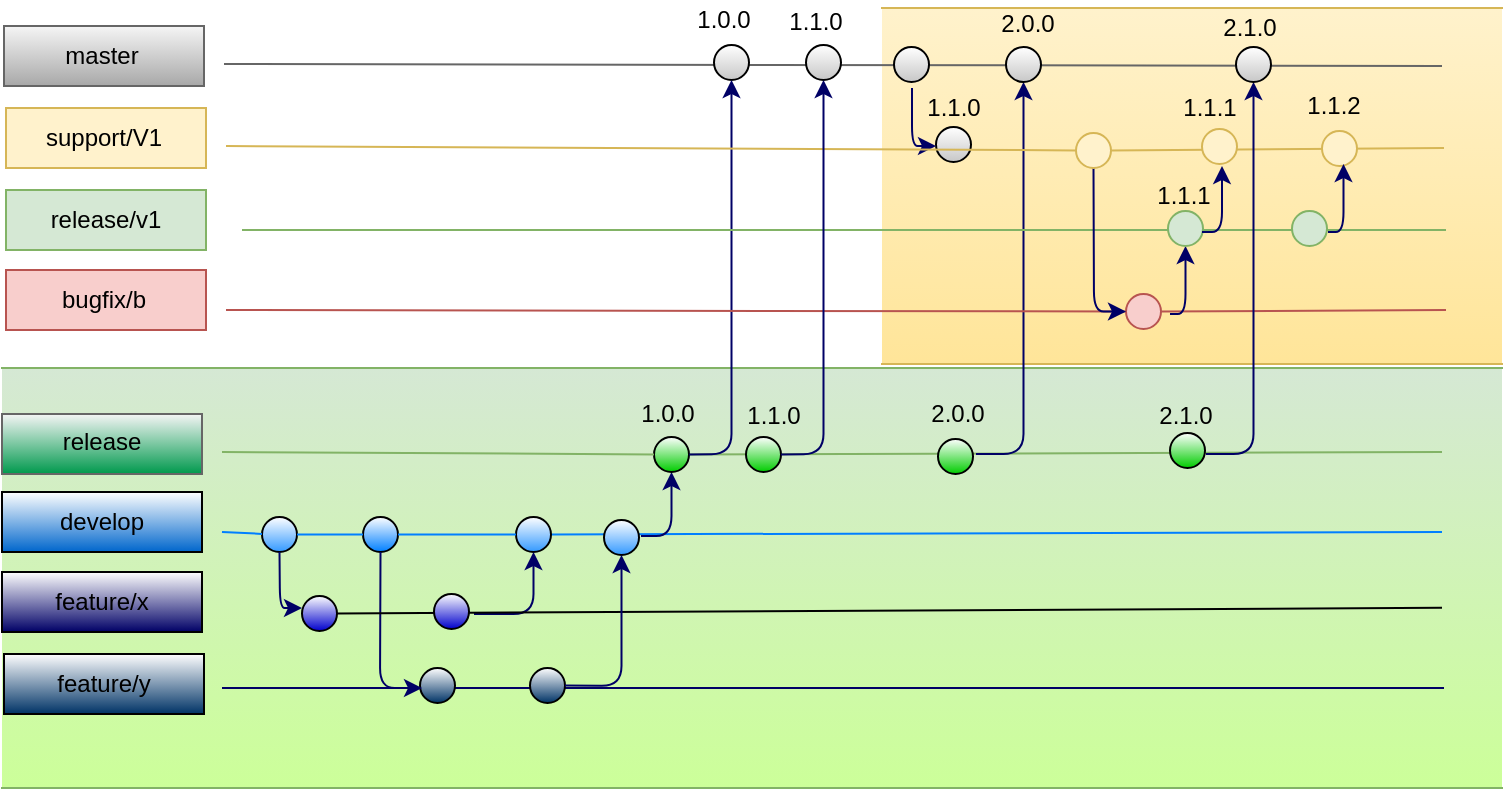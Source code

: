 <mxfile version="12.8.8" type="github">
  <diagram id="7X1BECR9ZzV7m8dXaOoN" name="Page-1">
    <mxGraphModel dx="944" dy="555" grid="1" gridSize="10" guides="1" tooltips="1" connect="1" arrows="1" fold="1" page="1" pageScale="1" pageWidth="827" pageHeight="1169" math="0" shadow="0">
      <root>
        <mxCell id="0" />
        <mxCell id="1" parent="0" />
        <mxCell id="vg6nrwap1aa7qGH-DQrM-14" value="" style="shape=partialRectangle;whiteSpace=wrap;html=1;left=0;right=0;fillColor=#fff2cc;strokeColor=#d6b656;gradientColor=#FFE599;" vertex="1" parent="1">
          <mxGeometry x="460" y="90" width="310" height="178" as="geometry" />
        </mxCell>
        <mxCell id="vg6nrwap1aa7qGH-DQrM-1" value="" style="shape=partialRectangle;whiteSpace=wrap;html=1;left=0;right=0;fillColor=#d5e8d4;strokeColor=#82b366;gradientColor=#CCFF99;" vertex="1" parent="1">
          <mxGeometry x="20" y="270" width="750" height="210" as="geometry" />
        </mxCell>
        <mxCell id="9ZFUQ1CrxA7jaHmztUz1-2" value="" style="endArrow=none;html=1;fillColor=#d5e8d4;strokeColor=#82b366;" parent="1" source="9ZFUQ1CrxA7jaHmztUz1-41" edge="1">
          <mxGeometry width="50" height="50" relative="1" as="geometry">
            <mxPoint x="130" y="312" as="sourcePoint" />
            <mxPoint x="740" y="312" as="targetPoint" />
          </mxGeometry>
        </mxCell>
        <mxCell id="9ZFUQ1CrxA7jaHmztUz1-3" value="" style="endArrow=none;html=1;strokeColor=#007FFF;" parent="1" source="9ZFUQ1CrxA7jaHmztUz1-34" edge="1">
          <mxGeometry width="50" height="50" relative="1" as="geometry">
            <mxPoint x="130" y="352" as="sourcePoint" />
            <mxPoint x="740" y="352" as="targetPoint" />
          </mxGeometry>
        </mxCell>
        <mxCell id="9ZFUQ1CrxA7jaHmztUz1-6" value="" style="rounded=0;whiteSpace=wrap;html=1;fillColor=#f5f5f5;strokeColor=#666666;fontColor=#333333;gradientColor=#00994D;" parent="1" vertex="1">
          <mxGeometry x="20" y="293" width="100" height="30" as="geometry" />
        </mxCell>
        <mxCell id="9ZFUQ1CrxA7jaHmztUz1-7" value="" style="rounded=0;whiteSpace=wrap;html=1;gradientColor=#0066CC;" parent="1" vertex="1">
          <mxGeometry x="20" y="332" width="100" height="30" as="geometry" />
        </mxCell>
        <mxCell id="9ZFUQ1CrxA7jaHmztUz1-8" value="" style="rounded=0;whiteSpace=wrap;html=1;gradientColor=#000066;" parent="1" vertex="1">
          <mxGeometry x="20" y="372" width="100" height="30" as="geometry" />
        </mxCell>
        <mxCell id="9ZFUQ1CrxA7jaHmztUz1-9" value="release" style="text;html=1;strokeColor=none;fillColor=none;align=center;verticalAlign=middle;whiteSpace=wrap;rounded=0;" parent="1" vertex="1">
          <mxGeometry x="50" y="297" width="40" height="20" as="geometry" />
        </mxCell>
        <mxCell id="9ZFUQ1CrxA7jaHmztUz1-10" value="develop" style="text;html=1;strokeColor=none;fillColor=none;align=center;verticalAlign=middle;whiteSpace=wrap;rounded=0;" parent="1" vertex="1">
          <mxGeometry x="50" y="337" width="40" height="20" as="geometry" />
        </mxCell>
        <mxCell id="9ZFUQ1CrxA7jaHmztUz1-11" value="feature/x" style="text;html=1;strokeColor=none;fillColor=none;align=center;verticalAlign=middle;whiteSpace=wrap;rounded=0;" parent="1" vertex="1">
          <mxGeometry x="50" y="377" width="40" height="20" as="geometry" />
        </mxCell>
        <mxCell id="9ZFUQ1CrxA7jaHmztUz1-12" value="" style="endArrow=none;html=1;strokeColor=#000066;" parent="1" edge="1">
          <mxGeometry width="50" height="50" relative="1" as="geometry">
            <mxPoint x="130" y="430" as="sourcePoint" />
            <mxPoint x="741" y="430" as="targetPoint" />
            <Array as="points">
              <mxPoint x="340" y="430" />
            </Array>
          </mxGeometry>
        </mxCell>
        <mxCell id="9ZFUQ1CrxA7jaHmztUz1-13" value="" style="rounded=0;whiteSpace=wrap;html=1;gradientColor=#003366;" parent="1" vertex="1">
          <mxGeometry x="21" y="413" width="100" height="30" as="geometry" />
        </mxCell>
        <mxCell id="9ZFUQ1CrxA7jaHmztUz1-14" value="feature/y" style="text;html=1;strokeColor=none;fillColor=none;align=center;verticalAlign=middle;whiteSpace=wrap;rounded=0;" parent="1" vertex="1">
          <mxGeometry x="51" y="418" width="40" height="20" as="geometry" />
        </mxCell>
        <mxCell id="9ZFUQ1CrxA7jaHmztUz1-16" value="" style="ellipse;whiteSpace=wrap;html=1;aspect=fixed;gradientColor=#3399FF;" parent="1" vertex="1">
          <mxGeometry x="150" y="344.5" width="17.5" height="17.5" as="geometry" />
        </mxCell>
        <mxCell id="9ZFUQ1CrxA7jaHmztUz1-17" value="" style="endArrow=none;html=1;strokeColor=#007FFF;" parent="1" target="9ZFUQ1CrxA7jaHmztUz1-16" edge="1">
          <mxGeometry width="50" height="50" relative="1" as="geometry">
            <mxPoint x="130" y="352" as="sourcePoint" />
            <mxPoint x="740" y="352" as="targetPoint" />
          </mxGeometry>
        </mxCell>
        <mxCell id="9ZFUQ1CrxA7jaHmztUz1-18" value="" style="ellipse;whiteSpace=wrap;html=1;aspect=fixed;gradientColor=#0000CC;" parent="1" vertex="1">
          <mxGeometry x="170" y="384" width="17.5" height="17.5" as="geometry" />
        </mxCell>
        <mxCell id="9ZFUQ1CrxA7jaHmztUz1-20" value="" style="ellipse;whiteSpace=wrap;html=1;aspect=fixed;gradientColor=#003366;" parent="1" vertex="1">
          <mxGeometry x="229" y="420" width="17.5" height="17.5" as="geometry" />
        </mxCell>
        <mxCell id="9ZFUQ1CrxA7jaHmztUz1-22" value="" style="ellipse;whiteSpace=wrap;html=1;aspect=fixed;gradientColor=#007FFF;" parent="1" vertex="1">
          <mxGeometry x="200.5" y="344.5" width="17.5" height="17.5" as="geometry" />
        </mxCell>
        <mxCell id="9ZFUQ1CrxA7jaHmztUz1-23" value="" style="endArrow=none;html=1;strokeColor=#007FFF;" parent="1" source="9ZFUQ1CrxA7jaHmztUz1-16" target="9ZFUQ1CrxA7jaHmztUz1-22" edge="1">
          <mxGeometry width="50" height="50" relative="1" as="geometry">
            <mxPoint x="197.5" y="323.234" as="sourcePoint" />
            <mxPoint x="740" y="322" as="targetPoint" />
          </mxGeometry>
        </mxCell>
        <mxCell id="9ZFUQ1CrxA7jaHmztUz1-28" value="" style="edgeStyle=elbowEdgeStyle;elbow=horizontal;endArrow=classic;html=1;strokeColor=#000066;exitX=0.5;exitY=1;exitDx=0;exitDy=0;" parent="1" source="9ZFUQ1CrxA7jaHmztUz1-16" edge="1">
          <mxGeometry width="50" height="50" relative="1" as="geometry">
            <mxPoint x="187.5" y="322" as="sourcePoint" />
            <mxPoint x="170" y="390" as="targetPoint" />
            <Array as="points">
              <mxPoint x="159" y="400" />
              <mxPoint x="159" y="390" />
            </Array>
          </mxGeometry>
        </mxCell>
        <mxCell id="9ZFUQ1CrxA7jaHmztUz1-32" value="" style="edgeStyle=elbowEdgeStyle;elbow=horizontal;endArrow=classic;html=1;strokeColor=#000066;exitX=0.5;exitY=1;exitDx=0;exitDy=0;" parent="1" source="9ZFUQ1CrxA7jaHmztUz1-22" edge="1">
          <mxGeometry width="50" height="50" relative="1" as="geometry">
            <mxPoint x="251.25" y="339" as="sourcePoint" />
            <mxPoint x="230" y="430" as="targetPoint" />
            <Array as="points">
              <mxPoint x="209" y="430" />
            </Array>
          </mxGeometry>
        </mxCell>
        <mxCell id="9ZFUQ1CrxA7jaHmztUz1-33" value="" style="ellipse;whiteSpace=wrap;html=1;aspect=fixed;gradientColor=#003366;" parent="1" vertex="1">
          <mxGeometry x="284" y="420" width="17.5" height="17.5" as="geometry" />
        </mxCell>
        <mxCell id="9ZFUQ1CrxA7jaHmztUz1-34" value="" style="ellipse;whiteSpace=wrap;html=1;aspect=fixed;gradientColor=#3399FF;" parent="1" vertex="1">
          <mxGeometry x="277" y="344.5" width="17.5" height="17.5" as="geometry" />
        </mxCell>
        <mxCell id="9ZFUQ1CrxA7jaHmztUz1-35" value="" style="endArrow=none;html=1;strokeColor=#007FFF;" parent="1" source="9ZFUQ1CrxA7jaHmztUz1-22" target="9ZFUQ1CrxA7jaHmztUz1-34" edge="1">
          <mxGeometry width="50" height="50" relative="1" as="geometry">
            <mxPoint x="260.0" y="323.232" as="sourcePoint" />
            <mxPoint x="740" y="322" as="targetPoint" />
          </mxGeometry>
        </mxCell>
        <mxCell id="9ZFUQ1CrxA7jaHmztUz1-37" value="" style="edgeStyle=elbowEdgeStyle;elbow=vertical;endArrow=classic;html=1;strokeColor=#000066;entryX=0.5;entryY=1;entryDx=0;entryDy=0;" parent="1" edge="1" target="9ZFUQ1CrxA7jaHmztUz1-34">
          <mxGeometry width="50" height="50" relative="1" as="geometry">
            <mxPoint x="256" y="393" as="sourcePoint" />
            <mxPoint x="306" y="360" as="targetPoint" />
            <Array as="points">
              <mxPoint x="306" y="393" />
            </Array>
          </mxGeometry>
        </mxCell>
        <mxCell id="9ZFUQ1CrxA7jaHmztUz1-38" value="" style="ellipse;whiteSpace=wrap;html=1;aspect=fixed;gradientColor=#3399FF;" parent="1" vertex="1">
          <mxGeometry x="321" y="346" width="17.5" height="17.5" as="geometry" />
        </mxCell>
        <mxCell id="9ZFUQ1CrxA7jaHmztUz1-42" value="" style="edgeStyle=elbowEdgeStyle;elbow=vertical;endArrow=classic;html=1;strokeColor=#000066;entryX=0.5;entryY=1;entryDx=0;entryDy=0;" parent="1" edge="1" target="9ZFUQ1CrxA7jaHmztUz1-41">
          <mxGeometry width="50" height="50" relative="1" as="geometry">
            <mxPoint x="339.5" y="354" as="sourcePoint" />
            <mxPoint x="389.5" y="321" as="targetPoint" />
            <Array as="points">
              <mxPoint x="389.5" y="354" />
            </Array>
          </mxGeometry>
        </mxCell>
        <mxCell id="9ZFUQ1CrxA7jaHmztUz1-41" value="" style="ellipse;whiteSpace=wrap;html=1;aspect=fixed;gradientColor=#00CC00;" parent="1" vertex="1">
          <mxGeometry x="346" y="304.5" width="17.5" height="17.5" as="geometry" />
        </mxCell>
        <mxCell id="9ZFUQ1CrxA7jaHmztUz1-43" value="" style="endArrow=none;html=1;fillColor=#d5e8d4;strokeColor=#82b366;" parent="1" target="9ZFUQ1CrxA7jaHmztUz1-41" edge="1">
          <mxGeometry width="50" height="50" relative="1" as="geometry">
            <mxPoint x="130" y="312" as="sourcePoint" />
            <mxPoint x="740" y="312" as="targetPoint" />
          </mxGeometry>
        </mxCell>
        <mxCell id="M0Mpdi-mKDBLYwmACuWR-1" value="" style="rounded=0;whiteSpace=wrap;html=1;fillColor=#f5f5f5;strokeColor=#666666;fontColor=#333333;gradientColor=#A8A8A8;" parent="1" vertex="1">
          <mxGeometry x="21" y="99" width="100" height="30" as="geometry" />
        </mxCell>
        <mxCell id="M0Mpdi-mKDBLYwmACuWR-2" value="" style="endArrow=none;html=1;fillColor=#f5f5f5;strokeColor=#666666;" parent="1" edge="1">
          <mxGeometry width="50" height="50" relative="1" as="geometry">
            <mxPoint x="131" y="118" as="sourcePoint" />
            <mxPoint x="740" y="119" as="targetPoint" />
          </mxGeometry>
        </mxCell>
        <mxCell id="M0Mpdi-mKDBLYwmACuWR-3" value="" style="ellipse;whiteSpace=wrap;html=1;aspect=fixed;gradientColor=#C7C7C7;" parent="1" vertex="1">
          <mxGeometry x="376" y="108.5" width="17.5" height="17.5" as="geometry" />
        </mxCell>
        <mxCell id="M0Mpdi-mKDBLYwmACuWR-4" value="" style="edgeStyle=elbowEdgeStyle;elbow=vertical;endArrow=classic;html=1;strokeColor=#000066;entryX=0.5;entryY=1;entryDx=0;entryDy=0;exitX=1;exitY=0.5;exitDx=0;exitDy=0;" parent="1" edge="1" source="9ZFUQ1CrxA7jaHmztUz1-41">
          <mxGeometry width="50" height="50" relative="1" as="geometry">
            <mxPoint x="380" y="310" as="sourcePoint" />
            <mxPoint x="384.75" y="126" as="targetPoint" />
            <Array as="points">
              <mxPoint x="385" y="313" />
            </Array>
          </mxGeometry>
        </mxCell>
        <mxCell id="M0Mpdi-mKDBLYwmACuWR-6" value="master" style="text;html=1;strokeColor=none;fillColor=none;align=center;verticalAlign=middle;whiteSpace=wrap;rounded=0;" parent="1" vertex="1">
          <mxGeometry x="50" y="104" width="40" height="20" as="geometry" />
        </mxCell>
        <mxCell id="FS6TIJtpVs7ixiQyFC9U-1" value="1.0.0" style="text;html=1;strokeColor=none;fillColor=none;align=center;verticalAlign=middle;whiteSpace=wrap;rounded=0;" parent="1" vertex="1">
          <mxGeometry x="332.75" y="283" width="40" height="20" as="geometry" />
        </mxCell>
        <mxCell id="FS6TIJtpVs7ixiQyFC9U-2" value="" style="rounded=0;whiteSpace=wrap;html=1;fillColor=#fff2cc;strokeColor=#d6b656;" parent="1" vertex="1">
          <mxGeometry x="22" y="140" width="100" height="30" as="geometry" />
        </mxCell>
        <mxCell id="FS6TIJtpVs7ixiQyFC9U-3" value="" style="endArrow=none;html=1;fillColor=#fff2cc;strokeColor=#d6b656;" parent="1" source="FS6TIJtpVs7ixiQyFC9U-21" edge="1">
          <mxGeometry width="50" height="50" relative="1" as="geometry">
            <mxPoint x="132" y="159" as="sourcePoint" />
            <mxPoint x="741" y="160" as="targetPoint" />
          </mxGeometry>
        </mxCell>
        <mxCell id="FS6TIJtpVs7ixiQyFC9U-4" value="" style="ellipse;whiteSpace=wrap;html=1;aspect=fixed;gradientColor=#C7C7C7;" parent="1" vertex="1">
          <mxGeometry x="487" y="149.5" width="17.5" height="17.5" as="geometry" />
        </mxCell>
        <mxCell id="FS6TIJtpVs7ixiQyFC9U-5" value="1.1.0" style="text;html=1;strokeColor=none;fillColor=none;align=center;verticalAlign=middle;whiteSpace=wrap;rounded=0;" parent="1" vertex="1">
          <mxGeometry x="476" y="130" width="40" height="20" as="geometry" />
        </mxCell>
        <mxCell id="FS6TIJtpVs7ixiQyFC9U-6" value="support/V1" style="text;html=1;strokeColor=none;fillColor=none;align=center;verticalAlign=middle;whiteSpace=wrap;rounded=0;" parent="1" vertex="1">
          <mxGeometry x="51" y="145" width="40" height="20" as="geometry" />
        </mxCell>
        <mxCell id="FS6TIJtpVs7ixiQyFC9U-8" value="" style="ellipse;whiteSpace=wrap;html=1;aspect=fixed;gradientColor=#00CC00;" parent="1" vertex="1">
          <mxGeometry x="488" y="305.5" width="17.5" height="17.5" as="geometry" />
        </mxCell>
        <mxCell id="FS6TIJtpVs7ixiQyFC9U-9" value="2.0.0" style="text;html=1;strokeColor=none;fillColor=none;align=center;verticalAlign=middle;whiteSpace=wrap;rounded=0;" parent="1" vertex="1">
          <mxGeometry x="477.75" y="283" width="40" height="20" as="geometry" />
        </mxCell>
        <mxCell id="FS6TIJtpVs7ixiQyFC9U-10" value="" style="ellipse;whiteSpace=wrap;html=1;aspect=fixed;gradientColor=#C7C7C7;" parent="1" vertex="1">
          <mxGeometry x="466" y="109.5" width="17.5" height="17.5" as="geometry" />
        </mxCell>
        <mxCell id="FS6TIJtpVs7ixiQyFC9U-11" value="" style="edgeStyle=elbowEdgeStyle;elbow=horizontal;endArrow=classic;html=1;strokeColor=#000066;" parent="1" edge="1">
          <mxGeometry width="50" height="50" relative="1" as="geometry">
            <mxPoint x="475" y="130" as="sourcePoint" />
            <mxPoint x="487" y="159" as="targetPoint" />
            <Array as="points">
              <mxPoint x="475" y="159" />
            </Array>
          </mxGeometry>
        </mxCell>
        <mxCell id="FS6TIJtpVs7ixiQyFC9U-12" value="" style="edgeStyle=elbowEdgeStyle;elbow=vertical;endArrow=classic;html=1;strokeColor=#000066;entryX=0.5;entryY=1;entryDx=0;entryDy=0;" parent="1" edge="1" target="FS6TIJtpVs7ixiQyFC9U-13">
          <mxGeometry width="50" height="50" relative="1" as="geometry">
            <mxPoint x="507" y="313" as="sourcePoint" />
            <mxPoint x="537.25" y="159" as="targetPoint" />
            <Array as="points">
              <mxPoint x="537" y="313" />
            </Array>
          </mxGeometry>
        </mxCell>
        <mxCell id="FS6TIJtpVs7ixiQyFC9U-13" value="" style="ellipse;whiteSpace=wrap;html=1;aspect=fixed;gradientColor=#C7C7C7;" parent="1" vertex="1">
          <mxGeometry x="522" y="109.5" width="17.5" height="17.5" as="geometry" />
        </mxCell>
        <mxCell id="FS6TIJtpVs7ixiQyFC9U-14" value="2.0.0" style="text;html=1;strokeColor=none;fillColor=none;align=center;verticalAlign=middle;whiteSpace=wrap;rounded=0;" parent="1" vertex="1">
          <mxGeometry x="513" y="88" width="40" height="20" as="geometry" />
        </mxCell>
        <mxCell id="FS6TIJtpVs7ixiQyFC9U-15" value="" style="endArrow=none;html=1;strokeColor=#82b366;fillColor=#d5e8d4;" parent="1" edge="1">
          <mxGeometry width="50" height="50" relative="1" as="geometry">
            <mxPoint x="140" y="201" as="sourcePoint" />
            <mxPoint x="742" y="201" as="targetPoint" />
          </mxGeometry>
        </mxCell>
        <mxCell id="FS6TIJtpVs7ixiQyFC9U-16" value="" style="endArrow=none;html=1;strokeColor=#b85450;fillColor=#f8cecc;" parent="1" source="FS6TIJtpVs7ixiQyFC9U-23" edge="1">
          <mxGeometry width="50" height="50" relative="1" as="geometry">
            <mxPoint x="132" y="241" as="sourcePoint" />
            <mxPoint x="742" y="241" as="targetPoint" />
          </mxGeometry>
        </mxCell>
        <mxCell id="FS6TIJtpVs7ixiQyFC9U-17" value="" style="rounded=0;whiteSpace=wrap;html=1;fillColor=#d5e8d4;strokeColor=#82b366;" parent="1" vertex="1">
          <mxGeometry x="22" y="181" width="100" height="30" as="geometry" />
        </mxCell>
        <mxCell id="FS6TIJtpVs7ixiQyFC9U-18" value="" style="rounded=0;whiteSpace=wrap;html=1;fillColor=#f8cecc;strokeColor=#b85450;" parent="1" vertex="1">
          <mxGeometry x="22" y="221" width="100" height="30" as="geometry" />
        </mxCell>
        <mxCell id="FS6TIJtpVs7ixiQyFC9U-19" value="release/v1" style="text;html=1;strokeColor=none;fillColor=none;align=center;verticalAlign=middle;whiteSpace=wrap;rounded=0;" parent="1" vertex="1">
          <mxGeometry x="52" y="186" width="40" height="20" as="geometry" />
        </mxCell>
        <mxCell id="FS6TIJtpVs7ixiQyFC9U-20" value="bugfix/b" style="text;html=1;strokeColor=none;fillColor=none;align=center;verticalAlign=middle;whiteSpace=wrap;rounded=0;" parent="1" vertex="1">
          <mxGeometry x="51" y="226" width="40" height="20" as="geometry" />
        </mxCell>
        <mxCell id="FS6TIJtpVs7ixiQyFC9U-23" value="" style="ellipse;whiteSpace=wrap;html=1;aspect=fixed;fillColor=#f8cecc;strokeColor=#b85450;" parent="1" vertex="1">
          <mxGeometry x="582" y="233" width="17.5" height="17.5" as="geometry" />
        </mxCell>
        <mxCell id="FS6TIJtpVs7ixiQyFC9U-24" value="" style="endArrow=none;html=1;strokeColor=#b85450;fillColor=#f8cecc;" parent="1" target="FS6TIJtpVs7ixiQyFC9U-23" edge="1">
          <mxGeometry width="50" height="50" relative="1" as="geometry">
            <mxPoint x="132" y="241" as="sourcePoint" />
            <mxPoint x="742" y="241" as="targetPoint" />
          </mxGeometry>
        </mxCell>
        <mxCell id="FS6TIJtpVs7ixiQyFC9U-27" value="" style="edgeStyle=elbowEdgeStyle;elbow=horizontal;endArrow=classic;html=1;strokeColor=#000066;exitX=0.5;exitY=1;exitDx=0;exitDy=0;entryX=0;entryY=0.5;entryDx=0;entryDy=0;" parent="1" source="FS6TIJtpVs7ixiQyFC9U-21" edge="1" target="FS6TIJtpVs7ixiQyFC9U-23">
          <mxGeometry width="50" height="50" relative="1" as="geometry">
            <mxPoint x="650.5" y="201" as="sourcePoint" />
            <mxPoint x="671" y="241" as="targetPoint" />
            <Array as="points">
              <mxPoint x="566" y="220" />
            </Array>
          </mxGeometry>
        </mxCell>
        <mxCell id="FS6TIJtpVs7ixiQyFC9U-31" value="" style="edgeStyle=elbowEdgeStyle;elbow=vertical;endArrow=classic;html=1;strokeColor=#000066;entryX=0.5;entryY=1;entryDx=0;entryDy=0;" parent="1" edge="1" target="FS6TIJtpVs7ixiQyFC9U-37">
          <mxGeometry width="50" height="50" relative="1" as="geometry">
            <mxPoint x="604" y="243" as="sourcePoint" />
            <mxPoint x="619" y="200" as="targetPoint" />
            <Array as="points">
              <mxPoint x="647.5" y="243" />
            </Array>
          </mxGeometry>
        </mxCell>
        <mxCell id="FS6TIJtpVs7ixiQyFC9U-21" value="" style="ellipse;whiteSpace=wrap;html=1;aspect=fixed;fillColor=#fff2cc;strokeColor=#d6b656;" parent="1" vertex="1">
          <mxGeometry x="557" y="152.5" width="17.5" height="17.5" as="geometry" />
        </mxCell>
        <mxCell id="FS6TIJtpVs7ixiQyFC9U-36" value="" style="endArrow=none;html=1;fillColor=#fff2cc;strokeColor=#d6b656;" parent="1" target="FS6TIJtpVs7ixiQyFC9U-21" edge="1">
          <mxGeometry width="50" height="50" relative="1" as="geometry">
            <mxPoint x="132" y="159" as="sourcePoint" />
            <mxPoint x="741" y="160" as="targetPoint" />
          </mxGeometry>
        </mxCell>
        <mxCell id="FS6TIJtpVs7ixiQyFC9U-37" value="" style="ellipse;whiteSpace=wrap;html=1;aspect=fixed;fillColor=#d5e8d4;strokeColor=#82b366;" parent="1" vertex="1">
          <mxGeometry x="603" y="191.5" width="17.5" height="17.5" as="geometry" />
        </mxCell>
        <mxCell id="FS6TIJtpVs7ixiQyFC9U-38" value="" style="edgeStyle=elbowEdgeStyle;elbow=vertical;endArrow=classic;html=1;strokeColor=#000066;" parent="1" edge="1">
          <mxGeometry width="50" height="50" relative="1" as="geometry">
            <mxPoint x="620" y="202" as="sourcePoint" />
            <mxPoint x="630" y="169" as="targetPoint" />
            <Array as="points">
              <mxPoint x="663.5" y="202" />
            </Array>
          </mxGeometry>
        </mxCell>
        <mxCell id="FS6TIJtpVs7ixiQyFC9U-39" value="" style="ellipse;whiteSpace=wrap;html=1;aspect=fixed;fillColor=#fff2cc;strokeColor=#d6b656;" parent="1" vertex="1">
          <mxGeometry x="620" y="150.5" width="17.5" height="17.5" as="geometry" />
        </mxCell>
        <mxCell id="FS6TIJtpVs7ixiQyFC9U-40" value="1.1.1" style="text;html=1;strokeColor=none;fillColor=none;align=center;verticalAlign=middle;whiteSpace=wrap;rounded=0;" parent="1" vertex="1">
          <mxGeometry x="604" y="130" width="40" height="20" as="geometry" />
        </mxCell>
        <mxCell id="vg6nrwap1aa7qGH-DQrM-5" value="" style="endArrow=none;html=1;entryX=0.96;entryY=0.571;entryDx=0;entryDy=0;entryPerimeter=0;exitX=1;exitY=0.5;exitDx=0;exitDy=0;" edge="1" parent="1" source="9ZFUQ1CrxA7jaHmztUz1-18" target="vg6nrwap1aa7qGH-DQrM-1">
          <mxGeometry width="50" height="50" relative="1" as="geometry">
            <mxPoint x="390" y="310" as="sourcePoint" />
            <mxPoint x="440" y="260" as="targetPoint" />
          </mxGeometry>
        </mxCell>
        <mxCell id="9ZFUQ1CrxA7jaHmztUz1-29" value="" style="ellipse;whiteSpace=wrap;html=1;aspect=fixed;gradientColor=#0000CC;" parent="1" vertex="1">
          <mxGeometry x="236" y="383" width="17.5" height="17.5" as="geometry" />
        </mxCell>
        <mxCell id="vg6nrwap1aa7qGH-DQrM-7" value="" style="edgeStyle=elbowEdgeStyle;elbow=vertical;endArrow=classic;html=1;strokeColor=#000066;entryX=0.5;entryY=1;entryDx=0;entryDy=0;exitX=1;exitY=0.5;exitDx=0;exitDy=0;" edge="1" parent="1" source="9ZFUQ1CrxA7jaHmztUz1-33" target="9ZFUQ1CrxA7jaHmztUz1-38">
          <mxGeometry width="50" height="50" relative="1" as="geometry">
            <mxPoint x="310" y="430" as="sourcePoint" />
            <mxPoint x="336.937" y="361.937" as="targetPoint" />
            <Array as="points">
              <mxPoint x="330" y="429" />
            </Array>
          </mxGeometry>
        </mxCell>
        <mxCell id="vg6nrwap1aa7qGH-DQrM-8" value="1.0.0" style="text;html=1;strokeColor=none;fillColor=none;align=center;verticalAlign=middle;whiteSpace=wrap;rounded=0;" vertex="1" parent="1">
          <mxGeometry x="360.75" y="86" width="40" height="20" as="geometry" />
        </mxCell>
        <mxCell id="vg6nrwap1aa7qGH-DQrM-9" value="" style="ellipse;whiteSpace=wrap;html=1;aspect=fixed;gradientColor=#00CC00;" vertex="1" parent="1">
          <mxGeometry x="392" y="304.5" width="17.5" height="17.5" as="geometry" />
        </mxCell>
        <mxCell id="vg6nrwap1aa7qGH-DQrM-10" value="" style="ellipse;whiteSpace=wrap;html=1;aspect=fixed;gradientColor=#C7C7C7;" vertex="1" parent="1">
          <mxGeometry x="422" y="108.5" width="17.5" height="17.5" as="geometry" />
        </mxCell>
        <mxCell id="vg6nrwap1aa7qGH-DQrM-11" value="" style="edgeStyle=elbowEdgeStyle;elbow=vertical;endArrow=classic;html=1;strokeColor=#000066;entryX=0.5;entryY=1;entryDx=0;entryDy=0;exitX=1;exitY=0.5;exitDx=0;exitDy=0;" edge="1" parent="1" source="vg6nrwap1aa7qGH-DQrM-9">
          <mxGeometry width="50" height="50" relative="1" as="geometry">
            <mxPoint x="426" y="310" as="sourcePoint" />
            <mxPoint x="430.75" y="126" as="targetPoint" />
            <Array as="points">
              <mxPoint x="431" y="313" />
            </Array>
          </mxGeometry>
        </mxCell>
        <mxCell id="vg6nrwap1aa7qGH-DQrM-12" value="1.1.0" style="text;html=1;strokeColor=none;fillColor=none;align=center;verticalAlign=middle;whiteSpace=wrap;rounded=0;" vertex="1" parent="1">
          <mxGeometry x="385.75" y="284" width="40" height="20" as="geometry" />
        </mxCell>
        <mxCell id="vg6nrwap1aa7qGH-DQrM-13" value="1.1.0" style="text;html=1;strokeColor=none;fillColor=none;align=center;verticalAlign=middle;whiteSpace=wrap;rounded=0;" vertex="1" parent="1">
          <mxGeometry x="406.75" y="87" width="40" height="20" as="geometry" />
        </mxCell>
        <mxCell id="vg6nrwap1aa7qGH-DQrM-15" value="" style="ellipse;whiteSpace=wrap;html=1;aspect=fixed;gradientColor=#00CC00;" vertex="1" parent="1">
          <mxGeometry x="604" y="302.5" width="17.5" height="17.5" as="geometry" />
        </mxCell>
        <mxCell id="vg6nrwap1aa7qGH-DQrM-16" value="" style="edgeStyle=elbowEdgeStyle;elbow=vertical;endArrow=classic;html=1;strokeColor=#000066;entryX=0.5;entryY=1;entryDx=0;entryDy=0;" edge="1" parent="1" target="vg6nrwap1aa7qGH-DQrM-17">
          <mxGeometry width="50" height="50" relative="1" as="geometry">
            <mxPoint x="622" y="313" as="sourcePoint" />
            <mxPoint x="652.25" y="159" as="targetPoint" />
            <Array as="points">
              <mxPoint x="652" y="313" />
            </Array>
          </mxGeometry>
        </mxCell>
        <mxCell id="vg6nrwap1aa7qGH-DQrM-17" value="" style="ellipse;whiteSpace=wrap;html=1;aspect=fixed;gradientColor=#C7C7C7;" vertex="1" parent="1">
          <mxGeometry x="637" y="109.5" width="17.5" height="17.5" as="geometry" />
        </mxCell>
        <mxCell id="vg6nrwap1aa7qGH-DQrM-18" value="2.1.0" style="text;html=1;strokeColor=none;fillColor=none;align=center;verticalAlign=middle;whiteSpace=wrap;rounded=0;" vertex="1" parent="1">
          <mxGeometry x="591.75" y="284" width="40" height="20" as="geometry" />
        </mxCell>
        <mxCell id="vg6nrwap1aa7qGH-DQrM-19" value="2.1.0" style="text;html=1;strokeColor=none;fillColor=none;align=center;verticalAlign=middle;whiteSpace=wrap;rounded=0;" vertex="1" parent="1">
          <mxGeometry x="624" y="90" width="40" height="20" as="geometry" />
        </mxCell>
        <mxCell id="vg6nrwap1aa7qGH-DQrM-20" value="1.1.1" style="text;html=1;strokeColor=none;fillColor=none;align=center;verticalAlign=middle;whiteSpace=wrap;rounded=0;" vertex="1" parent="1">
          <mxGeometry x="591" y="174" width="40" height="20" as="geometry" />
        </mxCell>
        <mxCell id="vg6nrwap1aa7qGH-DQrM-23" value="" style="ellipse;whiteSpace=wrap;html=1;aspect=fixed;fillColor=#d5e8d4;strokeColor=#82b366;" vertex="1" parent="1">
          <mxGeometry x="665" y="191.5" width="17.5" height="17.5" as="geometry" />
        </mxCell>
        <mxCell id="vg6nrwap1aa7qGH-DQrM-24" value="" style="ellipse;whiteSpace=wrap;html=1;aspect=fixed;fillColor=#fff2cc;strokeColor=#d6b656;" vertex="1" parent="1">
          <mxGeometry x="680" y="151.5" width="17.5" height="17.5" as="geometry" />
        </mxCell>
        <mxCell id="vg6nrwap1aa7qGH-DQrM-25" value="" style="edgeStyle=elbowEdgeStyle;elbow=vertical;endArrow=classic;html=1;strokeColor=#000066;entryX=0.5;entryY=1;entryDx=0;entryDy=0;" edge="1" parent="1">
          <mxGeometry width="50" height="50" relative="1" as="geometry">
            <mxPoint x="683" y="202" as="sourcePoint" />
            <mxPoint x="690.75" y="168" as="targetPoint" />
            <Array as="points">
              <mxPoint x="726.5" y="202" />
            </Array>
          </mxGeometry>
        </mxCell>
        <mxCell id="vg6nrwap1aa7qGH-DQrM-26" value="1.1.2" style="text;html=1;strokeColor=none;fillColor=none;align=center;verticalAlign=middle;whiteSpace=wrap;rounded=0;" vertex="1" parent="1">
          <mxGeometry x="666" y="129" width="40" height="20" as="geometry" />
        </mxCell>
      </root>
    </mxGraphModel>
  </diagram>
</mxfile>

